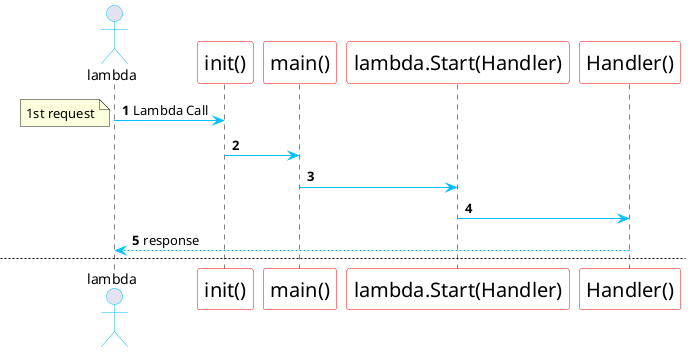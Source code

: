 @startuml
skinparam sequence {
          'オブジェクト
          ParticipantBorderColor Red
          ParticipantBackgroundColor White
          ParticipantFontSize 20

          '矢印
          ArrowColor DeepSkyBlue
          ActorBorderColor DeepSkyBlue

          'ライフライン
          LifeLineBorderColor black
}

actor lambda

autonumber
"lambda" -> "init()": Lambda Call
note left: 1st request

"init()" -> "main()"
"main()" -> "lambda.Start(Handler)"
"lambda.Start(Handler)" -> "Handler()"
"Handler()" --> "lambda": response

newpage

autonumber
"lambda" -> "Handler()": Lambda Call 2nd. request
note left: 2nd... request

"Handler()" --> "lambda": response

newpage

autonumber
"lambda.Start(Handler)" -->x "main()"
note right: kill container

@enduml